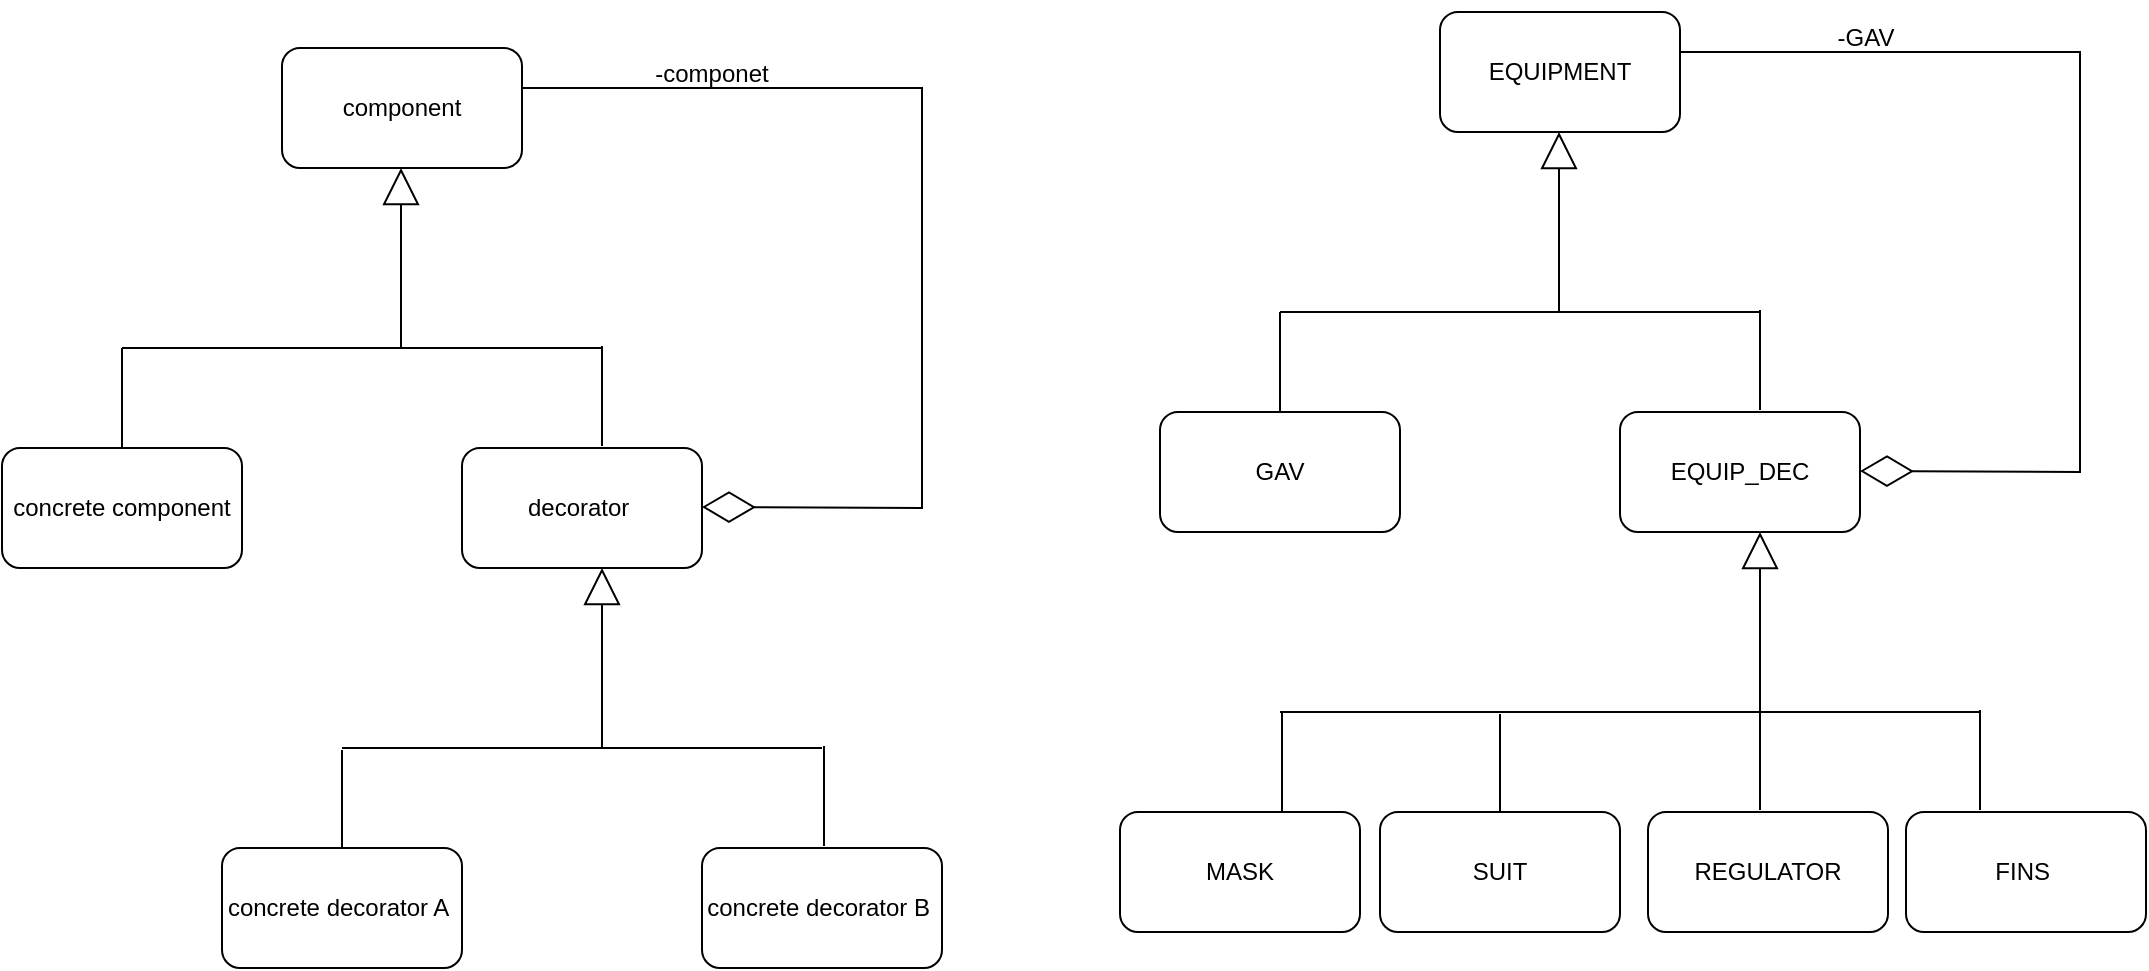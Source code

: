<mxfile version="20.8.1" type="device"><diagram id="333SKFrK_aOAb3FapzkU" name="Pagina-1"><mxGraphModel dx="1050" dy="573" grid="1" gridSize="10" guides="1" tooltips="1" connect="1" arrows="1" fold="1" page="1" pageScale="1" pageWidth="1169" pageHeight="827" math="0" shadow="0"><root><mxCell id="0"/><mxCell id="1" parent="0"/><mxCell id="ySONDQplpz8s5KX-vMjp-1" value="component" style="rounded=1;whiteSpace=wrap;html=1;" vertex="1" parent="1"><mxGeometry x="221" y="80" width="120" height="60" as="geometry"/></mxCell><mxCell id="ySONDQplpz8s5KX-vMjp-2" value="" style="endArrow=block;endSize=16;endFill=0;html=1;rounded=0;" edge="1" parent="1"><mxGeometry x="-0.556" y="-150" width="160" relative="1" as="geometry"><mxPoint x="280.5" y="230" as="sourcePoint"/><mxPoint x="280.5" y="140" as="targetPoint"/><mxPoint x="1" as="offset"/></mxGeometry></mxCell><mxCell id="ySONDQplpz8s5KX-vMjp-3" value="" style="endArrow=none;html=1;rounded=0;" edge="1" parent="1"><mxGeometry width="50" height="50" relative="1" as="geometry"><mxPoint x="141" y="230" as="sourcePoint"/><mxPoint x="381" y="230" as="targetPoint"/></mxGeometry></mxCell><mxCell id="ySONDQplpz8s5KX-vMjp-4" value="" style="endArrow=none;html=1;rounded=0;" edge="1" parent="1"><mxGeometry width="50" height="50" relative="1" as="geometry"><mxPoint x="381" y="279" as="sourcePoint"/><mxPoint x="381" y="229" as="targetPoint"/></mxGeometry></mxCell><mxCell id="ySONDQplpz8s5KX-vMjp-5" value="" style="endArrow=none;html=1;rounded=0;" edge="1" parent="1"><mxGeometry width="50" height="50" relative="1" as="geometry"><mxPoint x="141" y="280" as="sourcePoint"/><mxPoint x="141" y="230" as="targetPoint"/></mxGeometry></mxCell><mxCell id="ySONDQplpz8s5KX-vMjp-6" value="concrete component" style="rounded=1;whiteSpace=wrap;html=1;" vertex="1" parent="1"><mxGeometry x="81" y="280" width="120" height="60" as="geometry"/></mxCell><mxCell id="ySONDQplpz8s5KX-vMjp-7" value="decorator&amp;nbsp;" style="rounded=1;whiteSpace=wrap;html=1;" vertex="1" parent="1"><mxGeometry x="311" y="280" width="120" height="60" as="geometry"/></mxCell><mxCell id="ySONDQplpz8s5KX-vMjp-8" value="" style="endArrow=block;endSize=16;endFill=0;html=1;rounded=0;" edge="1" parent="1"><mxGeometry x="-0.556" y="-150" width="160" relative="1" as="geometry"><mxPoint x="381" y="430" as="sourcePoint"/><mxPoint x="381" y="340" as="targetPoint"/><mxPoint x="1" as="offset"/></mxGeometry></mxCell><mxCell id="ySONDQplpz8s5KX-vMjp-10" value="" style="endArrow=none;html=1;rounded=0;" edge="1" parent="1"><mxGeometry width="50" height="50" relative="1" as="geometry"><mxPoint x="251" y="430" as="sourcePoint"/><mxPoint x="491" y="430" as="targetPoint"/></mxGeometry></mxCell><mxCell id="ySONDQplpz8s5KX-vMjp-11" value="" style="endArrow=none;html=1;rounded=0;" edge="1" parent="1"><mxGeometry width="50" height="50" relative="1" as="geometry"><mxPoint x="492" y="479" as="sourcePoint"/><mxPoint x="492" y="429" as="targetPoint"/></mxGeometry></mxCell><mxCell id="ySONDQplpz8s5KX-vMjp-12" value="concrete decorator B&amp;nbsp;" style="rounded=1;whiteSpace=wrap;html=1;" vertex="1" parent="1"><mxGeometry x="431" y="480" width="120" height="60" as="geometry"/></mxCell><mxCell id="ySONDQplpz8s5KX-vMjp-13" value="" style="endArrow=none;html=1;rounded=0;" edge="1" parent="1"><mxGeometry width="50" height="50" relative="1" as="geometry"><mxPoint x="251" y="481" as="sourcePoint"/><mxPoint x="251" y="431" as="targetPoint"/></mxGeometry></mxCell><mxCell id="ySONDQplpz8s5KX-vMjp-14" value="concrete decorator A&amp;nbsp;" style="rounded=1;whiteSpace=wrap;html=1;" vertex="1" parent="1"><mxGeometry x="191" y="480" width="120" height="60" as="geometry"/></mxCell><mxCell id="ySONDQplpz8s5KX-vMjp-15" value="" style="endArrow=diamondThin;endFill=0;endSize=24;html=1;rounded=0;" edge="1" parent="1"><mxGeometry width="160" relative="1" as="geometry"><mxPoint x="341" y="100" as="sourcePoint"/><mxPoint x="431" y="309.5" as="targetPoint"/><Array as="points"><mxPoint x="541" y="100"/><mxPoint x="541" y="310"/></Array></mxGeometry></mxCell><mxCell id="ySONDQplpz8s5KX-vMjp-17" value="-componet" style="text;html=1;strokeColor=none;fillColor=none;align=center;verticalAlign=middle;whiteSpace=wrap;rounded=0;" vertex="1" parent="1"><mxGeometry x="406" y="78" width="60" height="30" as="geometry"/></mxCell><mxCell id="ySONDQplpz8s5KX-vMjp-19" value="EQUIPMENT" style="rounded=1;whiteSpace=wrap;html=1;" vertex="1" parent="1"><mxGeometry x="800" y="62" width="120" height="60" as="geometry"/></mxCell><mxCell id="ySONDQplpz8s5KX-vMjp-20" value="" style="endArrow=block;endSize=16;endFill=0;html=1;rounded=0;" edge="1" parent="1"><mxGeometry x="-0.556" y="-150" width="160" relative="1" as="geometry"><mxPoint x="859.5" y="212" as="sourcePoint"/><mxPoint x="859.5" y="122" as="targetPoint"/><mxPoint x="1" as="offset"/></mxGeometry></mxCell><mxCell id="ySONDQplpz8s5KX-vMjp-21" value="" style="endArrow=none;html=1;rounded=0;" edge="1" parent="1"><mxGeometry width="50" height="50" relative="1" as="geometry"><mxPoint x="720" y="212" as="sourcePoint"/><mxPoint x="960" y="212" as="targetPoint"/></mxGeometry></mxCell><mxCell id="ySONDQplpz8s5KX-vMjp-22" value="" style="endArrow=none;html=1;rounded=0;" edge="1" parent="1"><mxGeometry width="50" height="50" relative="1" as="geometry"><mxPoint x="960" y="261" as="sourcePoint"/><mxPoint x="960" y="211" as="targetPoint"/></mxGeometry></mxCell><mxCell id="ySONDQplpz8s5KX-vMjp-23" value="" style="endArrow=none;html=1;rounded=0;" edge="1" parent="1"><mxGeometry width="50" height="50" relative="1" as="geometry"><mxPoint x="720" y="262" as="sourcePoint"/><mxPoint x="720" y="212" as="targetPoint"/></mxGeometry></mxCell><mxCell id="ySONDQplpz8s5KX-vMjp-24" value="GAV" style="rounded=1;whiteSpace=wrap;html=1;" vertex="1" parent="1"><mxGeometry x="660" y="262" width="120" height="60" as="geometry"/></mxCell><mxCell id="ySONDQplpz8s5KX-vMjp-25" value="EQUIP_DEC" style="rounded=1;whiteSpace=wrap;html=1;" vertex="1" parent="1"><mxGeometry x="890" y="262" width="120" height="60" as="geometry"/></mxCell><mxCell id="ySONDQplpz8s5KX-vMjp-26" value="" style="endArrow=block;endSize=16;endFill=0;html=1;rounded=0;" edge="1" parent="1"><mxGeometry x="-0.556" y="-150" width="160" relative="1" as="geometry"><mxPoint x="960" y="412" as="sourcePoint"/><mxPoint x="960" y="322" as="targetPoint"/><mxPoint x="1" as="offset"/></mxGeometry></mxCell><mxCell id="ySONDQplpz8s5KX-vMjp-27" value="" style="endArrow=none;html=1;rounded=0;" edge="1" parent="1"><mxGeometry width="50" height="50" relative="1" as="geometry"><mxPoint x="720" y="412" as="sourcePoint"/><mxPoint x="1070" y="412" as="targetPoint"/></mxGeometry></mxCell><mxCell id="ySONDQplpz8s5KX-vMjp-28" value="" style="endArrow=none;html=1;rounded=0;" edge="1" parent="1"><mxGeometry width="50" height="50" relative="1" as="geometry"><mxPoint x="960" y="461" as="sourcePoint"/><mxPoint x="960" y="411" as="targetPoint"/></mxGeometry></mxCell><mxCell id="ySONDQplpz8s5KX-vMjp-29" value="REGULATOR" style="rounded=1;whiteSpace=wrap;html=1;" vertex="1" parent="1"><mxGeometry x="904" y="462" width="120" height="60" as="geometry"/></mxCell><mxCell id="ySONDQplpz8s5KX-vMjp-30" value="" style="endArrow=none;html=1;rounded=0;" edge="1" parent="1"><mxGeometry width="50" height="50" relative="1" as="geometry"><mxPoint x="830" y="463" as="sourcePoint"/><mxPoint x="830" y="413" as="targetPoint"/></mxGeometry></mxCell><mxCell id="ySONDQplpz8s5KX-vMjp-31" value="SUIT" style="rounded=1;whiteSpace=wrap;html=1;" vertex="1" parent="1"><mxGeometry x="770" y="462" width="120" height="60" as="geometry"/></mxCell><mxCell id="ySONDQplpz8s5KX-vMjp-32" value="" style="endArrow=diamondThin;endFill=0;endSize=24;html=1;rounded=0;" edge="1" parent="1"><mxGeometry width="160" relative="1" as="geometry"><mxPoint x="920" y="82" as="sourcePoint"/><mxPoint x="1010" y="291.5" as="targetPoint"/><Array as="points"><mxPoint x="1120" y="82"/><mxPoint x="1120" y="292"/></Array></mxGeometry></mxCell><mxCell id="ySONDQplpz8s5KX-vMjp-33" value="-GAV" style="text;html=1;strokeColor=none;fillColor=none;align=center;verticalAlign=middle;whiteSpace=wrap;rounded=0;" vertex="1" parent="1"><mxGeometry x="983" y="60" width="60" height="30" as="geometry"/></mxCell><mxCell id="ySONDQplpz8s5KX-vMjp-34" value="" style="endArrow=none;html=1;rounded=0;" edge="1" parent="1"><mxGeometry width="50" height="50" relative="1" as="geometry"><mxPoint x="1070" y="461" as="sourcePoint"/><mxPoint x="1070" y="411" as="targetPoint"/></mxGeometry></mxCell><mxCell id="ySONDQplpz8s5KX-vMjp-35" value="FINS&amp;nbsp;" style="rounded=1;whiteSpace=wrap;html=1;" vertex="1" parent="1"><mxGeometry x="1033" y="462" width="120" height="60" as="geometry"/></mxCell><mxCell id="ySONDQplpz8s5KX-vMjp-36" value="" style="endArrow=none;html=1;rounded=0;" edge="1" parent="1"><mxGeometry width="50" height="50" relative="1" as="geometry"><mxPoint x="721" y="462" as="sourcePoint"/><mxPoint x="721" y="412" as="targetPoint"/></mxGeometry></mxCell><mxCell id="ySONDQplpz8s5KX-vMjp-37" value="MASK" style="rounded=1;whiteSpace=wrap;html=1;" vertex="1" parent="1"><mxGeometry x="640" y="462" width="120" height="60" as="geometry"/></mxCell></root></mxGraphModel></diagram></mxfile>
